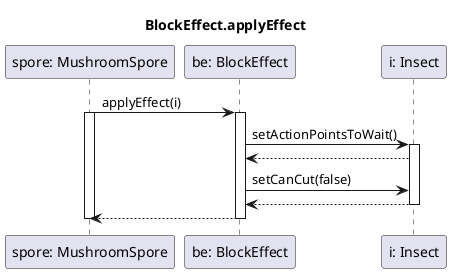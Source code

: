 @startuml BlockEffect
title BlockEffect.applyEffect

participant "spore: MushroomSpore" as spore
participant "be: BlockEffect" as effect
participant "i: Insect" as insect

spore-> effect : applyEffect(i)
activate spore
activate effect

effect->insect:setActionPointsToWait()
activate insect

effect<--insect

effect->insect:setCanCut(false)
effect<--insect
deactivate insect

spore<--effect
deactivate effect
deactivate spore

@enduml